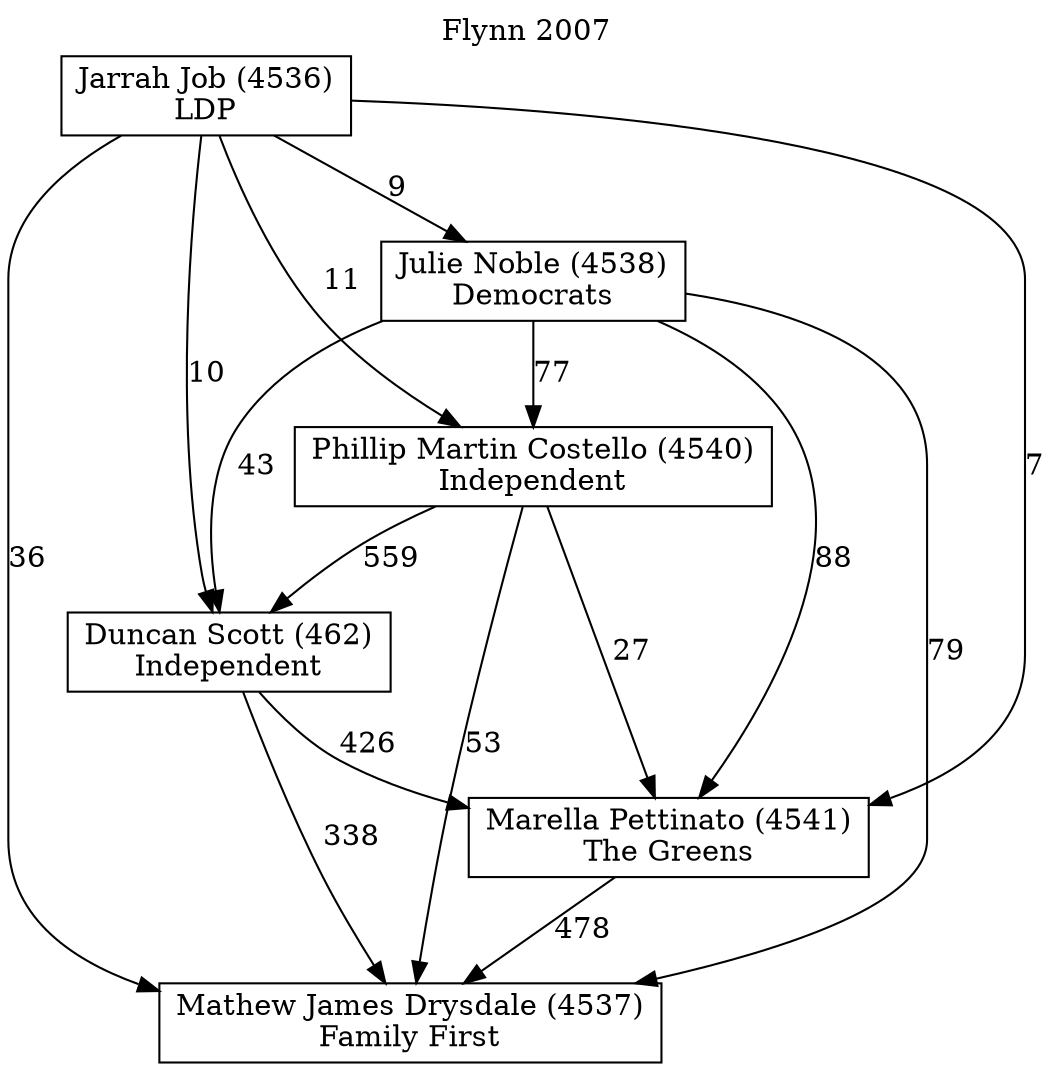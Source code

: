 // House preference flow
digraph "Mathew James Drysdale (4537)_Flynn_2007" {
	graph [label="Flynn 2007" labelloc=t mclimit=10]
	node [shape=box]
	"Mathew James Drysdale (4537)" [label="Mathew James Drysdale (4537)
Family First"]
	"Marella Pettinato (4541)" [label="Marella Pettinato (4541)
The Greens"]
	"Duncan Scott (462)" [label="Duncan Scott (462)
Independent"]
	"Phillip Martin Costello (4540)" [label="Phillip Martin Costello (4540)
Independent"]
	"Julie Noble (4538)" [label="Julie Noble (4538)
Democrats"]
	"Jarrah Job (4536)" [label="Jarrah Job (4536)
LDP"]
	"Marella Pettinato (4541)" -> "Mathew James Drysdale (4537)" [label=478]
	"Duncan Scott (462)" -> "Marella Pettinato (4541)" [label=426]
	"Phillip Martin Costello (4540)" -> "Duncan Scott (462)" [label=559]
	"Julie Noble (4538)" -> "Phillip Martin Costello (4540)" [label=77]
	"Jarrah Job (4536)" -> "Julie Noble (4538)" [label=9]
	"Duncan Scott (462)" -> "Mathew James Drysdale (4537)" [label=338]
	"Phillip Martin Costello (4540)" -> "Mathew James Drysdale (4537)" [label=53]
	"Julie Noble (4538)" -> "Mathew James Drysdale (4537)" [label=79]
	"Jarrah Job (4536)" -> "Mathew James Drysdale (4537)" [label=36]
	"Jarrah Job (4536)" -> "Phillip Martin Costello (4540)" [label=11]
	"Julie Noble (4538)" -> "Duncan Scott (462)" [label=43]
	"Jarrah Job (4536)" -> "Duncan Scott (462)" [label=10]
	"Phillip Martin Costello (4540)" -> "Marella Pettinato (4541)" [label=27]
	"Julie Noble (4538)" -> "Marella Pettinato (4541)" [label=88]
	"Jarrah Job (4536)" -> "Marella Pettinato (4541)" [label=7]
}
